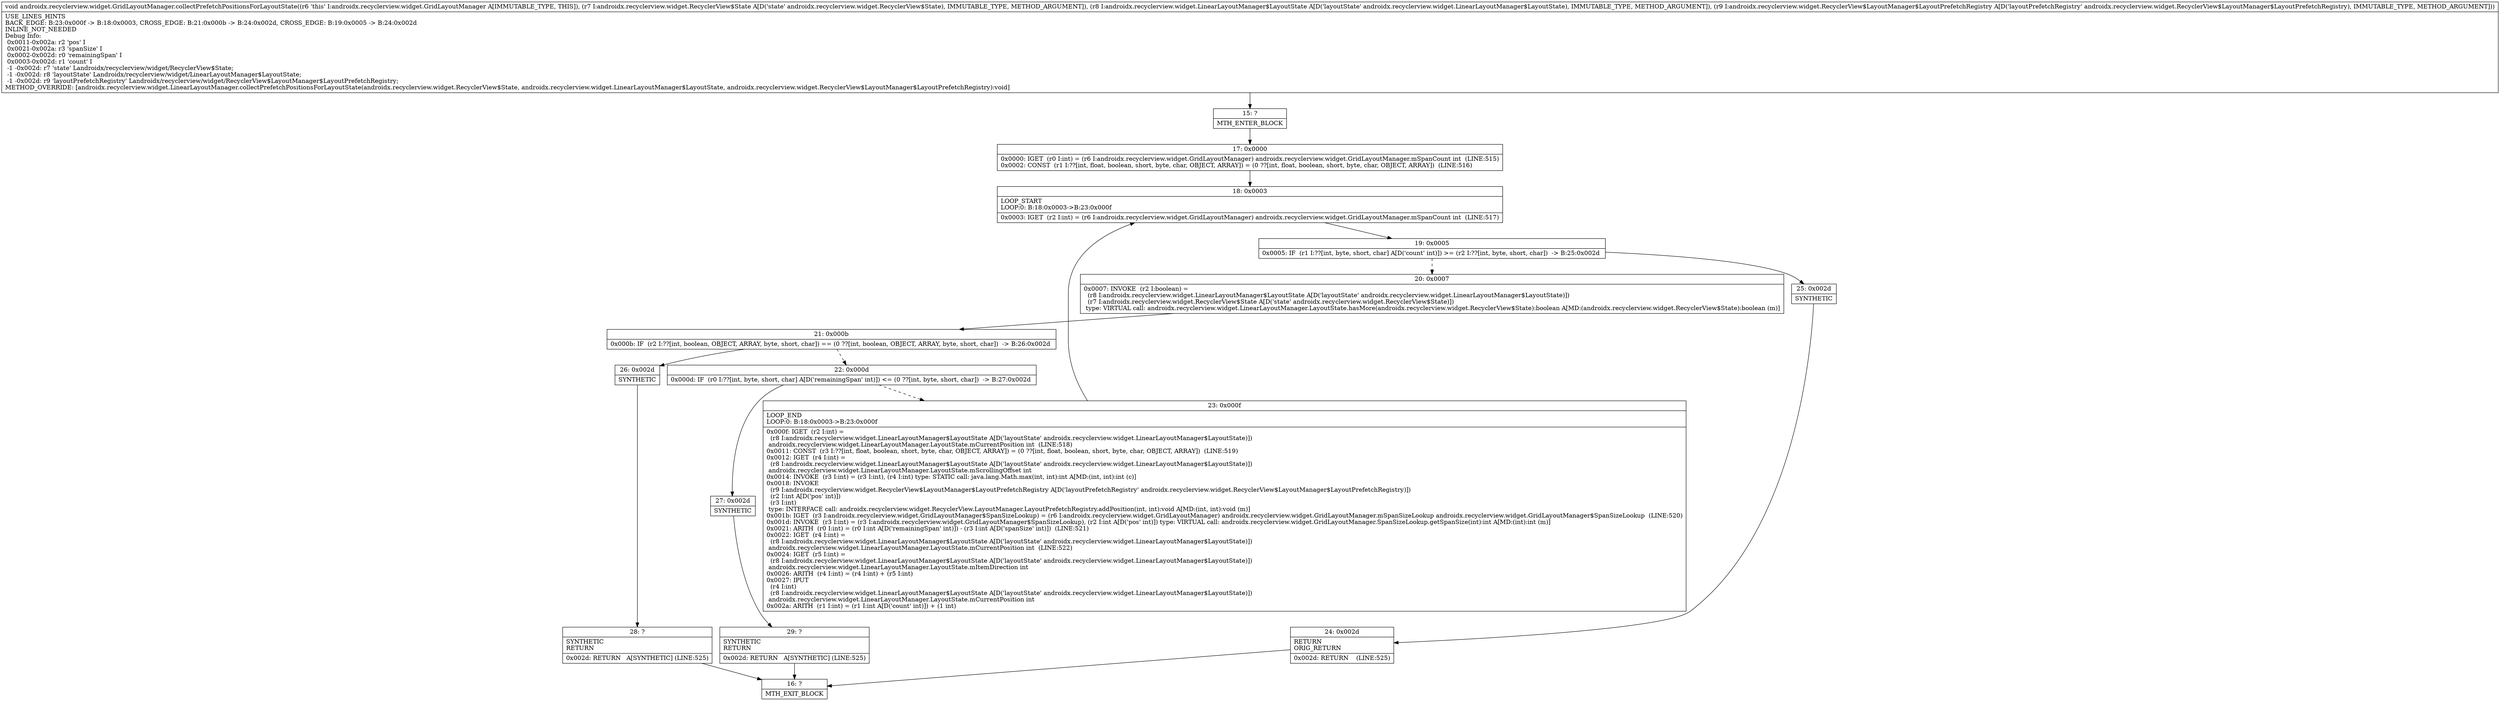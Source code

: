digraph "CFG forandroidx.recyclerview.widget.GridLayoutManager.collectPrefetchPositionsForLayoutState(Landroidx\/recyclerview\/widget\/RecyclerView$State;Landroidx\/recyclerview\/widget\/LinearLayoutManager$LayoutState;Landroidx\/recyclerview\/widget\/RecyclerView$LayoutManager$LayoutPrefetchRegistry;)V" {
Node_15 [shape=record,label="{15\:\ ?|MTH_ENTER_BLOCK\l}"];
Node_17 [shape=record,label="{17\:\ 0x0000|0x0000: IGET  (r0 I:int) = (r6 I:androidx.recyclerview.widget.GridLayoutManager) androidx.recyclerview.widget.GridLayoutManager.mSpanCount int  (LINE:515)\l0x0002: CONST  (r1 I:??[int, float, boolean, short, byte, char, OBJECT, ARRAY]) = (0 ??[int, float, boolean, short, byte, char, OBJECT, ARRAY])  (LINE:516)\l}"];
Node_18 [shape=record,label="{18\:\ 0x0003|LOOP_START\lLOOP:0: B:18:0x0003\-\>B:23:0x000f\l|0x0003: IGET  (r2 I:int) = (r6 I:androidx.recyclerview.widget.GridLayoutManager) androidx.recyclerview.widget.GridLayoutManager.mSpanCount int  (LINE:517)\l}"];
Node_19 [shape=record,label="{19\:\ 0x0005|0x0005: IF  (r1 I:??[int, byte, short, char] A[D('count' int)]) \>= (r2 I:??[int, byte, short, char])  \-\> B:25:0x002d \l}"];
Node_20 [shape=record,label="{20\:\ 0x0007|0x0007: INVOKE  (r2 I:boolean) = \l  (r8 I:androidx.recyclerview.widget.LinearLayoutManager$LayoutState A[D('layoutState' androidx.recyclerview.widget.LinearLayoutManager$LayoutState)])\l  (r7 I:androidx.recyclerview.widget.RecyclerView$State A[D('state' androidx.recyclerview.widget.RecyclerView$State)])\l type: VIRTUAL call: androidx.recyclerview.widget.LinearLayoutManager.LayoutState.hasMore(androidx.recyclerview.widget.RecyclerView$State):boolean A[MD:(androidx.recyclerview.widget.RecyclerView$State):boolean (m)]\l}"];
Node_21 [shape=record,label="{21\:\ 0x000b|0x000b: IF  (r2 I:??[int, boolean, OBJECT, ARRAY, byte, short, char]) == (0 ??[int, boolean, OBJECT, ARRAY, byte, short, char])  \-\> B:26:0x002d \l}"];
Node_22 [shape=record,label="{22\:\ 0x000d|0x000d: IF  (r0 I:??[int, byte, short, char] A[D('remainingSpan' int)]) \<= (0 ??[int, byte, short, char])  \-\> B:27:0x002d \l}"];
Node_23 [shape=record,label="{23\:\ 0x000f|LOOP_END\lLOOP:0: B:18:0x0003\-\>B:23:0x000f\l|0x000f: IGET  (r2 I:int) = \l  (r8 I:androidx.recyclerview.widget.LinearLayoutManager$LayoutState A[D('layoutState' androidx.recyclerview.widget.LinearLayoutManager$LayoutState)])\l androidx.recyclerview.widget.LinearLayoutManager.LayoutState.mCurrentPosition int  (LINE:518)\l0x0011: CONST  (r3 I:??[int, float, boolean, short, byte, char, OBJECT, ARRAY]) = (0 ??[int, float, boolean, short, byte, char, OBJECT, ARRAY])  (LINE:519)\l0x0012: IGET  (r4 I:int) = \l  (r8 I:androidx.recyclerview.widget.LinearLayoutManager$LayoutState A[D('layoutState' androidx.recyclerview.widget.LinearLayoutManager$LayoutState)])\l androidx.recyclerview.widget.LinearLayoutManager.LayoutState.mScrollingOffset int \l0x0014: INVOKE  (r3 I:int) = (r3 I:int), (r4 I:int) type: STATIC call: java.lang.Math.max(int, int):int A[MD:(int, int):int (c)]\l0x0018: INVOKE  \l  (r9 I:androidx.recyclerview.widget.RecyclerView$LayoutManager$LayoutPrefetchRegistry A[D('layoutPrefetchRegistry' androidx.recyclerview.widget.RecyclerView$LayoutManager$LayoutPrefetchRegistry)])\l  (r2 I:int A[D('pos' int)])\l  (r3 I:int)\l type: INTERFACE call: androidx.recyclerview.widget.RecyclerView.LayoutManager.LayoutPrefetchRegistry.addPosition(int, int):void A[MD:(int, int):void (m)]\l0x001b: IGET  (r3 I:androidx.recyclerview.widget.GridLayoutManager$SpanSizeLookup) = (r6 I:androidx.recyclerview.widget.GridLayoutManager) androidx.recyclerview.widget.GridLayoutManager.mSpanSizeLookup androidx.recyclerview.widget.GridLayoutManager$SpanSizeLookup  (LINE:520)\l0x001d: INVOKE  (r3 I:int) = (r3 I:androidx.recyclerview.widget.GridLayoutManager$SpanSizeLookup), (r2 I:int A[D('pos' int)]) type: VIRTUAL call: androidx.recyclerview.widget.GridLayoutManager.SpanSizeLookup.getSpanSize(int):int A[MD:(int):int (m)]\l0x0021: ARITH  (r0 I:int) = (r0 I:int A[D('remainingSpan' int)]) \- (r3 I:int A[D('spanSize' int)])  (LINE:521)\l0x0022: IGET  (r4 I:int) = \l  (r8 I:androidx.recyclerview.widget.LinearLayoutManager$LayoutState A[D('layoutState' androidx.recyclerview.widget.LinearLayoutManager$LayoutState)])\l androidx.recyclerview.widget.LinearLayoutManager.LayoutState.mCurrentPosition int  (LINE:522)\l0x0024: IGET  (r5 I:int) = \l  (r8 I:androidx.recyclerview.widget.LinearLayoutManager$LayoutState A[D('layoutState' androidx.recyclerview.widget.LinearLayoutManager$LayoutState)])\l androidx.recyclerview.widget.LinearLayoutManager.LayoutState.mItemDirection int \l0x0026: ARITH  (r4 I:int) = (r4 I:int) + (r5 I:int) \l0x0027: IPUT  \l  (r4 I:int)\l  (r8 I:androidx.recyclerview.widget.LinearLayoutManager$LayoutState A[D('layoutState' androidx.recyclerview.widget.LinearLayoutManager$LayoutState)])\l androidx.recyclerview.widget.LinearLayoutManager.LayoutState.mCurrentPosition int \l0x002a: ARITH  (r1 I:int) = (r1 I:int A[D('count' int)]) + (1 int) \l}"];
Node_27 [shape=record,label="{27\:\ 0x002d|SYNTHETIC\l}"];
Node_29 [shape=record,label="{29\:\ ?|SYNTHETIC\lRETURN\l|0x002d: RETURN   A[SYNTHETIC] (LINE:525)\l}"];
Node_16 [shape=record,label="{16\:\ ?|MTH_EXIT_BLOCK\l}"];
Node_26 [shape=record,label="{26\:\ 0x002d|SYNTHETIC\l}"];
Node_28 [shape=record,label="{28\:\ ?|SYNTHETIC\lRETURN\l|0x002d: RETURN   A[SYNTHETIC] (LINE:525)\l}"];
Node_25 [shape=record,label="{25\:\ 0x002d|SYNTHETIC\l}"];
Node_24 [shape=record,label="{24\:\ 0x002d|RETURN\lORIG_RETURN\l|0x002d: RETURN    (LINE:525)\l}"];
MethodNode[shape=record,label="{void androidx.recyclerview.widget.GridLayoutManager.collectPrefetchPositionsForLayoutState((r6 'this' I:androidx.recyclerview.widget.GridLayoutManager A[IMMUTABLE_TYPE, THIS]), (r7 I:androidx.recyclerview.widget.RecyclerView$State A[D('state' androidx.recyclerview.widget.RecyclerView$State), IMMUTABLE_TYPE, METHOD_ARGUMENT]), (r8 I:androidx.recyclerview.widget.LinearLayoutManager$LayoutState A[D('layoutState' androidx.recyclerview.widget.LinearLayoutManager$LayoutState), IMMUTABLE_TYPE, METHOD_ARGUMENT]), (r9 I:androidx.recyclerview.widget.RecyclerView$LayoutManager$LayoutPrefetchRegistry A[D('layoutPrefetchRegistry' androidx.recyclerview.widget.RecyclerView$LayoutManager$LayoutPrefetchRegistry), IMMUTABLE_TYPE, METHOD_ARGUMENT]))  | USE_LINES_HINTS\lBACK_EDGE: B:23:0x000f \-\> B:18:0x0003, CROSS_EDGE: B:21:0x000b \-\> B:24:0x002d, CROSS_EDGE: B:19:0x0005 \-\> B:24:0x002d\lINLINE_NOT_NEEDED\lDebug Info:\l  0x0011\-0x002a: r2 'pos' I\l  0x0021\-0x002a: r3 'spanSize' I\l  0x0002\-0x002d: r0 'remainingSpan' I\l  0x0003\-0x002d: r1 'count' I\l  \-1 \-0x002d: r7 'state' Landroidx\/recyclerview\/widget\/RecyclerView$State;\l  \-1 \-0x002d: r8 'layoutState' Landroidx\/recyclerview\/widget\/LinearLayoutManager$LayoutState;\l  \-1 \-0x002d: r9 'layoutPrefetchRegistry' Landroidx\/recyclerview\/widget\/RecyclerView$LayoutManager$LayoutPrefetchRegistry;\lMETHOD_OVERRIDE: [androidx.recyclerview.widget.LinearLayoutManager.collectPrefetchPositionsForLayoutState(androidx.recyclerview.widget.RecyclerView$State, androidx.recyclerview.widget.LinearLayoutManager$LayoutState, androidx.recyclerview.widget.RecyclerView$LayoutManager$LayoutPrefetchRegistry):void]\l}"];
MethodNode -> Node_15;Node_15 -> Node_17;
Node_17 -> Node_18;
Node_18 -> Node_19;
Node_19 -> Node_20[style=dashed];
Node_19 -> Node_25;
Node_20 -> Node_21;
Node_21 -> Node_22[style=dashed];
Node_21 -> Node_26;
Node_22 -> Node_23[style=dashed];
Node_22 -> Node_27;
Node_23 -> Node_18;
Node_27 -> Node_29;
Node_29 -> Node_16;
Node_26 -> Node_28;
Node_28 -> Node_16;
Node_25 -> Node_24;
Node_24 -> Node_16;
}

